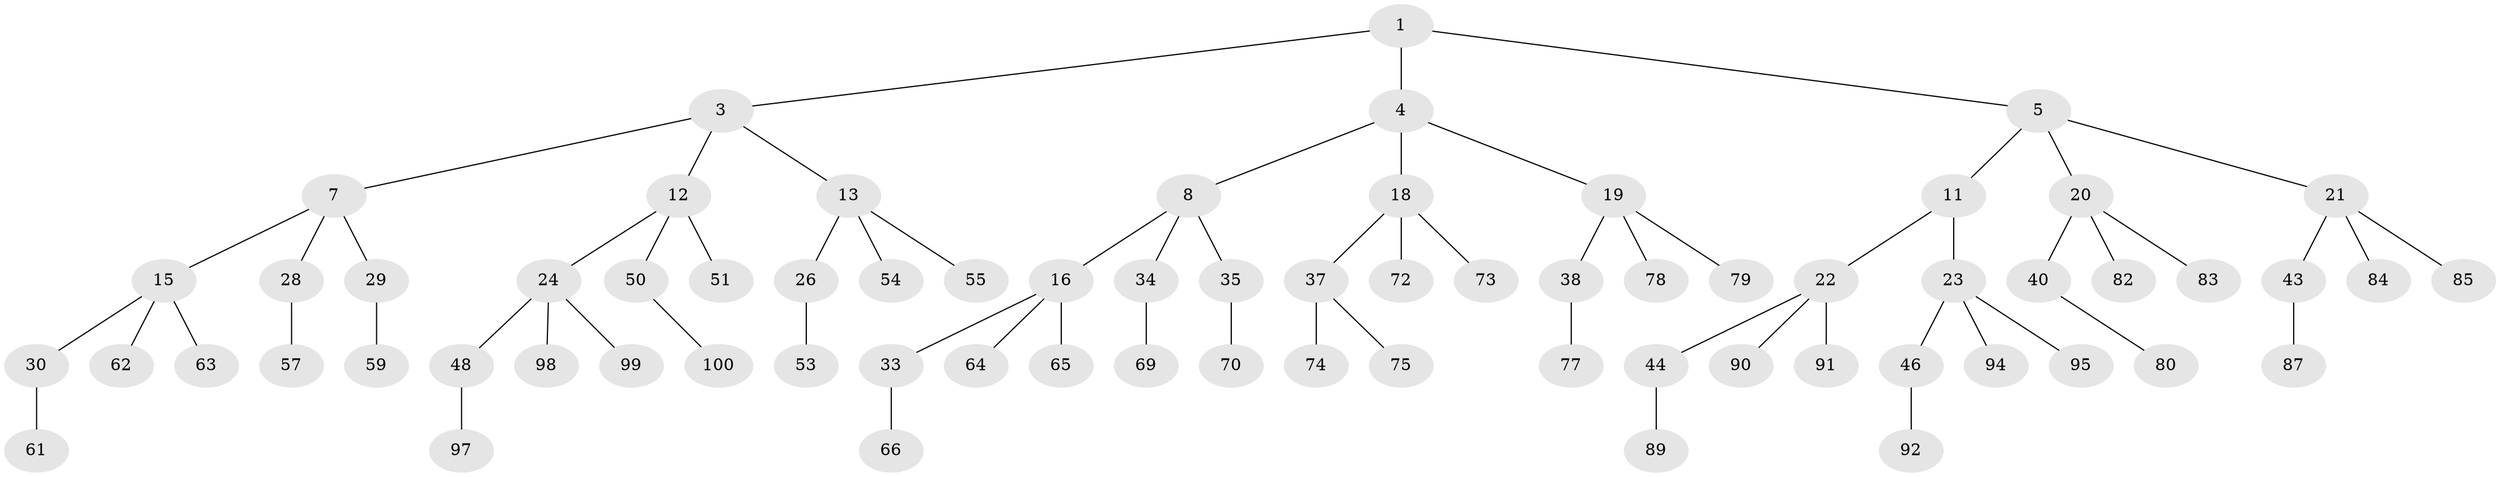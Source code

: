 // original degree distribution, {2: 0.02, 3: 0.48, 1: 0.5}
// Generated by graph-tools (version 1.1) at 2025/11/02/21/25 10:11:11]
// undirected, 70 vertices, 69 edges
graph export_dot {
graph [start="1"]
  node [color=gray90,style=filled];
  1 [super="+2"];
  3 [latent=1,super="+6"];
  4 [latent=0.5,super="+9"];
  5 [latent=0.5,super="+10"];
  7 [latent=0.5,super="+14"];
  8 [latent=0.333333,super="+17"];
  11 [latent=0.333333];
  12 [latent=0.333333,super="+25"];
  13 [latent=0.333333,super="+27"];
  15 [latent=0.333333,super="+31"];
  16 [latent=0.25,super="+32"];
  18 [latent=0.25,super="+36"];
  19 [latent=0.25,super="+39"];
  20 [latent=0.25,super="+41"];
  21 [latent=0.25,super="+42"];
  22 [latent=0.25,super="+45"];
  23 [latent=0.25,super="+47"];
  24 [latent=0.25,super="+49"];
  26 [latent=0.25,super="+52"];
  28 [latent=0.25,super="+56"];
  29 [latent=0.25,super="+58"];
  30 [latent=0.25,super="+60"];
  33 [latent=0.2,super="+67"];
  34 [latent=0.2,super="+68"];
  35 [latent=0.2,super="+71"];
  37 [latent=0.2];
  38 [latent=0.2,super="+76"];
  40 [latent=0.2,super="+81"];
  43 [latent=0.2,super="+86"];
  44 [latent=0.2,super="+88"];
  46 [latent=0.2,super="+93"];
  48 [latent=0.2,super="+96"];
  50 [latent=0.2];
  51 [latent=0.2];
  53 [latent=0.2];
  54 [latent=0.2];
  55 [latent=0.2];
  57 [latent=0.2];
  59 [latent=0.2];
  61 [latent=0.2];
  62 [latent=0.2];
  63 [latent=0.2];
  64 [latent=0.166667];
  65 [latent=0.166667];
  66 [latent=0.166667];
  69 [latent=0.166667];
  70 [latent=0.166667];
  72 [latent=0.166667];
  73 [latent=0.166667];
  74 [latent=0.166667];
  75 [latent=0.166667];
  77 [latent=0.166667];
  78 [latent=0.166667];
  79 [latent=0.166667];
  80 [latent=0.166667];
  82 [latent=0.166667];
  83 [latent=0.166667];
  84 [latent=0.166667];
  85 [latent=0.166667];
  87 [latent=0.166667];
  89 [latent=0.166667];
  90 [latent=0.166667];
  91 [latent=0.166667];
  92 [latent=0.166667];
  94 [latent=0.166667];
  95 [latent=0.166667];
  97 [latent=0.166667];
  98 [latent=0.166667];
  99 [latent=0.166667];
  100 [latent=0.166667];
  1 -- 3;
  1 -- 4;
  1 -- 5;
  3 -- 7;
  3 -- 12;
  3 -- 13;
  4 -- 8;
  4 -- 18;
  4 -- 19;
  5 -- 11;
  5 -- 21;
  5 -- 20;
  7 -- 15;
  7 -- 28;
  7 -- 29;
  8 -- 16;
  8 -- 34;
  8 -- 35;
  11 -- 22;
  11 -- 23;
  12 -- 24;
  12 -- 50;
  12 -- 51;
  13 -- 26;
  13 -- 54;
  13 -- 55;
  15 -- 30;
  15 -- 63;
  15 -- 62;
  16 -- 33;
  16 -- 65;
  16 -- 64;
  18 -- 37;
  18 -- 72;
  18 -- 73;
  19 -- 38;
  19 -- 78;
  19 -- 79;
  20 -- 40;
  20 -- 82;
  20 -- 83;
  21 -- 43;
  21 -- 85;
  21 -- 84;
  22 -- 44;
  22 -- 90;
  22 -- 91;
  23 -- 46;
  23 -- 95;
  23 -- 94;
  24 -- 48;
  24 -- 98;
  24 -- 99;
  26 -- 53;
  28 -- 57;
  29 -- 59;
  30 -- 61;
  33 -- 66;
  34 -- 69;
  35 -- 70;
  37 -- 74;
  37 -- 75;
  38 -- 77;
  40 -- 80;
  43 -- 87;
  44 -- 89;
  46 -- 92;
  48 -- 97;
  50 -- 100;
}
